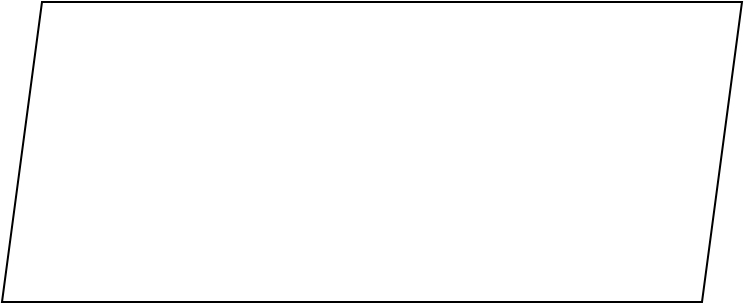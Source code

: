 <mxfile version="21.5.0" type="device">
  <diagram name="Страница 1" id="LbiNPbS0IxfJTmz2p3JQ">
    <mxGraphModel dx="1434" dy="788" grid="1" gridSize="10" guides="1" tooltips="1" connect="1" arrows="1" fold="1" page="1" pageScale="1" pageWidth="1200" pageHeight="1600" math="0" shadow="0">
      <root>
        <mxCell id="0" />
        <mxCell id="1" parent="0" />
        <mxCell id="lnPrc5W0llxOaJzLKy_--4" value="" style="shape=parallelogram;perimeter=parallelogramPerimeter;whiteSpace=wrap;html=1;fixedSize=1;flipH=0;" vertex="1" parent="1">
          <mxGeometry x="460" y="230" width="370" height="150" as="geometry" />
        </mxCell>
      </root>
    </mxGraphModel>
  </diagram>
</mxfile>
